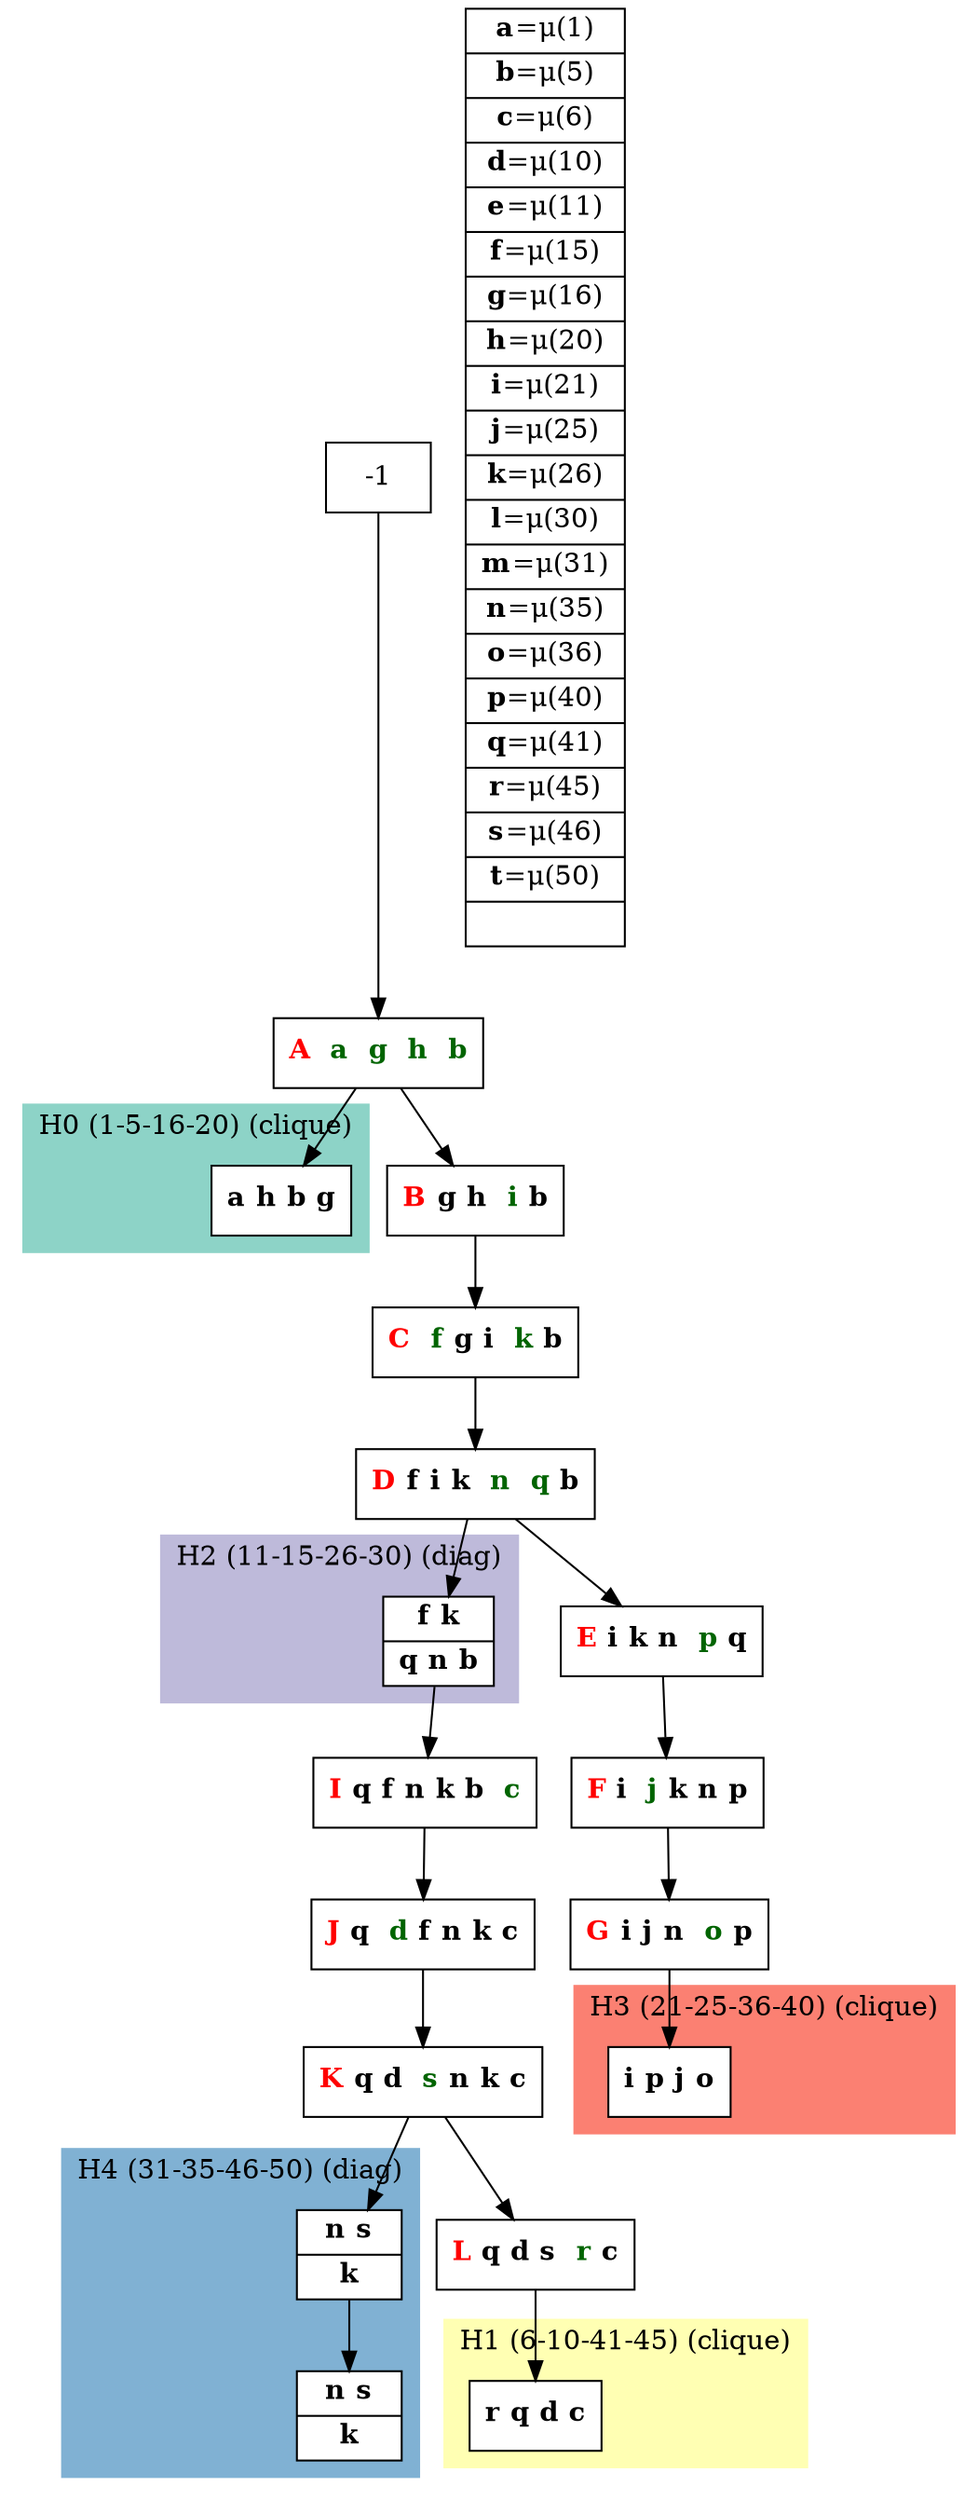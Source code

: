 digraph G {
    node [shape=box];
    subgraph cluster0 {
        node [style=filled,fillcolor=white];
        labeljust="l";
        style=filled;
        color="#8DD3C7";
        H0_0;
        label="H0 (1-5-16-20) (clique)";
    }
    subgraph cluster1 {
        node [style=filled,fillcolor=white];
        labeljust="l";
        style=filled;
        color="#FFFFB3";
        H1_0;
        label="H1 (6-10-41-45) (clique)";
    }
    subgraph cluster2 {
        node [style=filled,fillcolor=white];
        labeljust="l";
        style=filled;
        color="#BEBADA";
        H2_7;
        label="H2 (11-15-26-30) (diag)";
    }
    subgraph cluster3 {
        node [style=filled,fillcolor=white];
        labeljust="l";
        style=filled;
        color="#FB8072";
        H3_0;
        label="H3 (21-25-36-40) (clique)";
    }
    subgraph cluster4 {
        node [style=filled,fillcolor=white];
        labeljust="l";
        style=filled;
        color="#80B1D3";
        H4_7 -> H4_0;
        label="H4 (31-35-46-50) (diag)";
    }
     1 [shape=record,label= <{  <FONT COLOR="RED"><b>A</b></FONT>  <FONT COLOR="DARKGREEN"><b>a</b></FONT>  <FONT COLOR="DARKGREEN"><b>g</b></FONT>  <FONT COLOR="DARKGREEN"><b>h</b></FONT>  <FONT COLOR="DARKGREEN"><b>b</b></FONT>}> ];
     -1  ->  1;
     H0_0 [shape=record,label= <{ <b>a</b> <b>h</b> <b>b</b> <b>g</b>}> ];
     1  ->  H0_0;
     28 [shape=record,label= <{  <FONT COLOR="RED"><b>B</b></FONT> <b>g</b> <b>h</b>  <FONT COLOR="DARKGREEN"><b>i</b></FONT> <b>b</b>}> ];
     1  ->  28;
     26 [shape=record,label= <{  <FONT COLOR="RED"><b>C</b></FONT>  <FONT COLOR="DARKGREEN"><b>f</b></FONT> <b>g</b> <b>i</b>  <FONT COLOR="DARKGREEN"><b>k</b></FONT> <b>b</b>}> ];
     28  ->  26;
     25 [shape=record,label= <{  <FONT COLOR="RED"><b>D</b></FONT> <b>f</b> <b>i</b> <b>k</b>  <FONT COLOR="DARKGREEN"><b>n</b></FONT>  <FONT COLOR="DARKGREEN"><b>q</b></FONT> <b>b</b>}> ];
     26  ->  25;
     29 [shape=record,label= <{  <FONT COLOR="RED"><b>E</b></FONT> <b>i</b> <b>k</b> <b>n</b>  <FONT COLOR="DARKGREEN"><b>p</b></FONT> <b>q</b>}> ];
     25  ->  29;
     32 [shape=record,label= <{  <FONT COLOR="RED"><b>F</b></FONT> <b>i</b>  <FONT COLOR="DARKGREEN"><b>j</b></FONT> <b>k</b> <b>n</b> <b>p</b>}> ];
     29  ->  32;
     33 [shape=record,label= <{  <FONT COLOR="RED"><b>G</b></FONT> <b>i</b> <b>j</b> <b>n</b>  <FONT COLOR="DARKGREEN"><b>o</b></FONT> <b>p</b>}> ];
     32  ->  33;
     H3_0 [shape=record,label= <{ <b>i</b> <b>p</b> <b>j</b> <b>o</b>}> ];
     33  ->  H3_0;
     H2_7 [shape=record,label= <{ <b>f</b> <b>k</b>|  <b>q</b> <b>n</b> <b>b</b>}> ];
     25  ->  H2_7;
     9 [shape=record,label= <{  <FONT COLOR="RED"><b>I</b></FONT> <b>q</b> <b>f</b> <b>n</b> <b>k</b> <b>b</b>  <FONT COLOR="DARKGREEN"><b>c</b></FONT>}> ];
     H2_7  ->  9;
     11 [shape=record,label= <{  <FONT COLOR="RED"><b>J</b></FONT> <b>q</b>  <FONT COLOR="DARKGREEN"><b>d</b></FONT> <b>f</b> <b>n</b> <b>k</b> <b>c</b>}> ];
     9  ->  11;
     12 [shape=record,label= <{  <FONT COLOR="RED"><b>K</b></FONT> <b>q</b> <b>d</b>  <FONT COLOR="DARKGREEN"><b>s</b></FONT> <b>n</b> <b>k</b> <b>c</b>}> ];
     11  ->  12;
     13 [shape=record,label= <{  <FONT COLOR="RED"><b>L</b></FONT> <b>q</b> <b>d</b> <b>s</b>  <FONT COLOR="DARKGREEN"><b>r</b></FONT> <b>c</b>}> ];
     12  ->  13;
     H1_0 [shape=record,label= <{ <b>r</b> <b>q</b> <b>d</b> <b>c</b>}> ];
     13  ->  H1_0;
     H4_7 [shape=record,label= <{ <b>n</b> <b>s</b>|  <b>k</b>}> ];
     12  ->  H4_7;
     H4_0 [shape=record,label= <{ <b>n</b> <b>s</b>|  <b>k</b>}> ];
    labels [shape=record,label= <{<b>a</b>=&#956;(1) | <b>b</b>=&#956;(5) | <b>c</b>=&#956;(6) | <b>d</b>=&#956;(10) | <b>e</b>=&#956;(11) | <b>f</b>=&#956;(15) | <b>g</b>=&#956;(16) | <b>h</b>=&#956;(20) | <b>i</b>=&#956;(21) | <b>j</b>=&#956;(25) | <b>k</b>=&#956;(26) | <b>l</b>=&#956;(30) | <b>m</b>=&#956;(31) | <b>n</b>=&#956;(35) | <b>o</b>=&#956;(36) | <b>p</b>=&#956;(40) | <b>q</b>=&#956;(41) | <b>r</b>=&#956;(45) | <b>s</b>=&#956;(46) | <b>t</b>=&#956;(50) | }> ];
}
